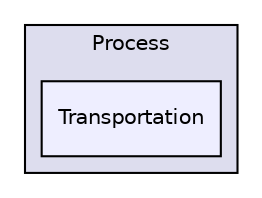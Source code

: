 digraph "C:/Users/ddieffenthaler/Desktop/SVN/source/greet-dev/main/PlugInsInterfaces/DataManipulation/Process/Transportation" {
  compound=true
  node [ fontsize="10", fontname="Helvetica"];
  edge [ labelfontsize="10", labelfontname="Helvetica"];
  subgraph clusterdir_c80e92f6db907f451188a6174a7d53d9 {
    graph [ bgcolor="#ddddee", pencolor="black", label="Process" fontname="Helvetica", fontsize="10", URL="dir_c80e92f6db907f451188a6174a7d53d9.html"]
  dir_af2777f9387274ae7245d292765d78d1 [shape=box, label="Transportation", style="filled", fillcolor="#eeeeff", pencolor="black", URL="dir_af2777f9387274ae7245d292765d78d1.html"];
  }
}
